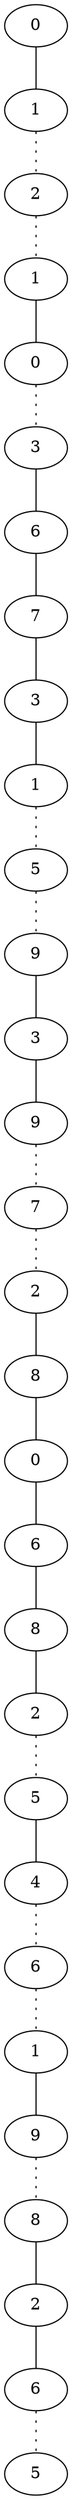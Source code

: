 graph {
a0[label=0];
a1[label=1];
a2[label=2];
a3[label=1];
a4[label=0];
a5[label=3];
a6[label=6];
a7[label=7];
a8[label=3];
a9[label=1];
a10[label=5];
a11[label=9];
a12[label=3];
a13[label=9];
a14[label=7];
a15[label=2];
a16[label=8];
a17[label=0];
a18[label=6];
a19[label=8];
a20[label=2];
a21[label=5];
a22[label=4];
a23[label=6];
a24[label=1];
a25[label=9];
a26[label=8];
a27[label=2];
a28[label=6];
a29[label=5];
a0 -- a1;
a1 -- a2 [style=dotted];
a2 -- a3 [style=dotted];
a3 -- a4;
a4 -- a5 [style=dotted];
a5 -- a6;
a6 -- a7;
a7 -- a8;
a8 -- a9;
a9 -- a10 [style=dotted];
a10 -- a11 [style=dotted];
a11 -- a12;
a12 -- a13;
a13 -- a14 [style=dotted];
a14 -- a15 [style=dotted];
a15 -- a16;
a16 -- a17;
a17 -- a18;
a18 -- a19;
a19 -- a20;
a20 -- a21 [style=dotted];
a21 -- a22;
a22 -- a23 [style=dotted];
a23 -- a24 [style=dotted];
a24 -- a25;
a25 -- a26 [style=dotted];
a26 -- a27;
a27 -- a28;
a28 -- a29 [style=dotted];
}
